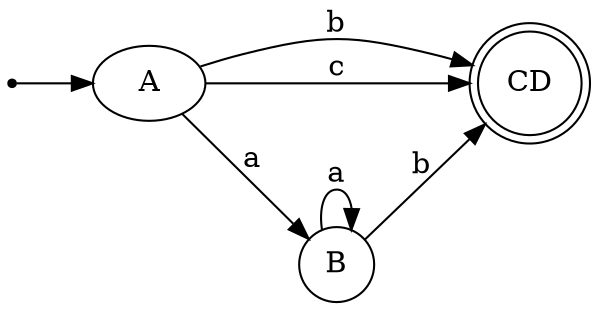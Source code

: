 digraph Minimizacion {
	rankdir=LR size="8,5"
	ini [shape=point]
	ini -> A
	node [shape=doublecircle]
	CD
	node [shape=circle]
	A -> B [label=a]
	A -> CD [label=b]
	A -> CD [label=c]
	B -> B [label=a]
	B -> CD [label=b]
}

